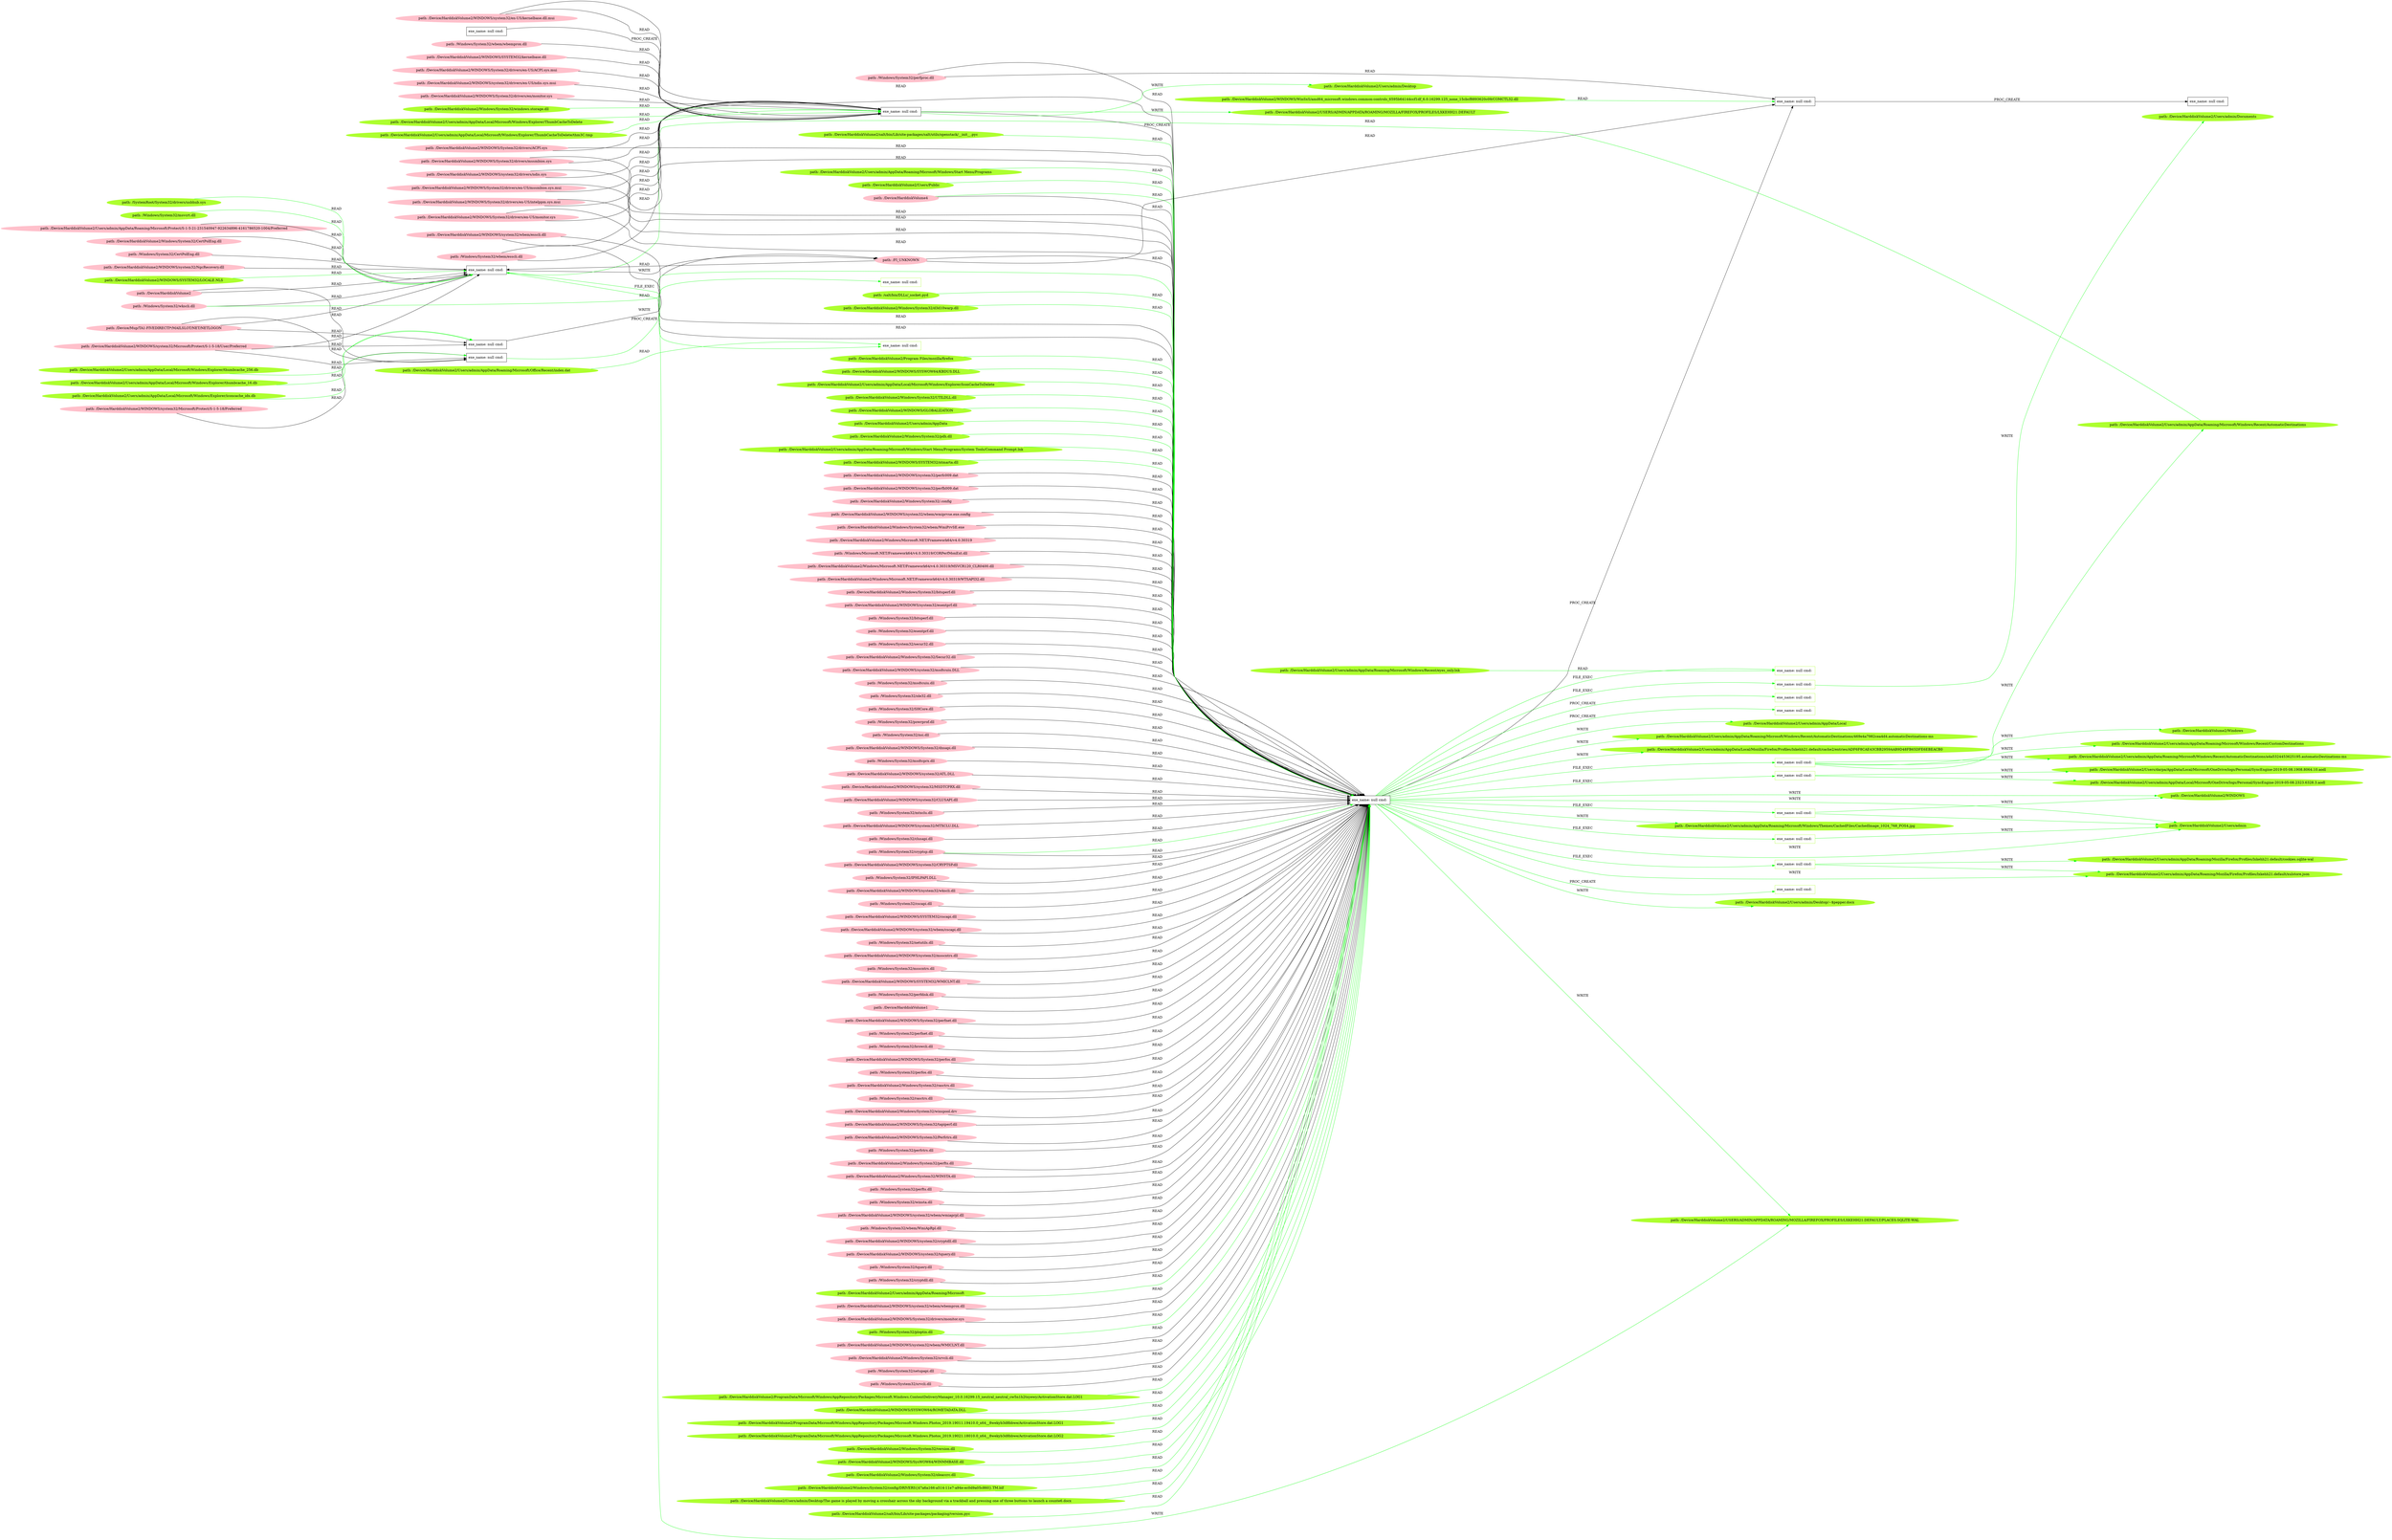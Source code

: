 digraph {
	rankdir=LR
	24 [label="exe_name: null cmd: " color=black shape=box style=solid]
	221 [label="exe_name: null cmd: " color=greenyellow shape=box style=solid]
	24 -> 221 [label=FILE_EXEC color=green]
	32 [label="exe_name: null cmd: " color=black shape=box style=solid]
	236 [label="exe_name: null cmd: " color=greenyellow shape=box style=solid]
	32 -> 236 [label=FILE_EXEC color=green]
	32 [label="exe_name: null cmd: " color=black shape=box style=solid]
	244 [label="exe_name: null cmd: " color=greenyellow shape=box style=solid]
	32 -> 244 [label=FILE_EXEC color=green]
	32 [label="exe_name: null cmd: " color=black shape=box style=solid]
	247 [label="exe_name: null cmd: " color=greenyellow shape=box style=solid]
	32 -> 247 [label=FILE_EXEC color=green]
	32 [label="exe_name: null cmd: " color=black shape=box style=solid]
	259 [label="exe_name: null cmd: " color=greenyellow shape=box style=solid]
	32 -> 259 [label=FILE_EXEC color=green]
	32 [label="exe_name: null cmd: " color=black shape=box style=solid]
	272 [label="exe_name: null cmd: " color=greenyellow shape=box style=solid]
	32 -> 272 [label=FILE_EXEC color=green]
	32 [label="exe_name: null cmd: " color=black shape=box style=solid]
	277 [label="exe_name: null cmd: " color=greenyellow shape=box style=solid]
	32 -> 277 [label=FILE_EXEC color=green]
	32 [label="exe_name: null cmd: " color=black shape=box style=solid]
	289 [label="exe_name: null cmd: " color=greenyellow shape=box style=solid]
	32 -> 289 [label=FILE_EXEC color=green]
	32 [label="exe_name: null cmd: " color=black shape=box style=solid]
	233 [label="path: /Device/HarddiskVolume2/Users/admin/AppData/Roaming/Microsoft/Windows/Themes/CachedFiles/CachedImage_1024_768_POS4.jpg" color=greenyellow shape=oval style=filled]
	32 -> 233 [label=WRITE color=green]
	243 [label="path: /Device/HarddiskVolume2/Users/Public" color=greenyellow shape=oval style=filled]
	32 [label="exe_name: null cmd: " color=black shape=box style=solid]
	243 -> 32 [label=READ color=green]
	220 [label="path: /Device/HarddiskVolume2/Users/admin/AppData/Roaming/Microsoft/Windows/Recent/AutomaticDestinations" color=greenyellow shape=oval style=filled]
	24 [label="exe_name: null cmd: " color=black shape=box style=solid]
	220 -> 24 [label=READ color=green]
	213 [label="path: /Device/HarddiskVolume2/WINDOWS/system32/Microsoft/Protect/S-1-5-18/User/Preferred" color=pink shape=oval style=filled]
	22 [label="exe_name: null cmd: " color=black shape=box style=solid]
	213 -> 22 [label=READ color=black]
	126 [label="path: /Device/HarddiskVolume4" color=pink shape=oval style=filled]
	32 [label="exe_name: null cmd: " color=black shape=box style=solid]
	126 -> 32 [label=READ color=green]
	202 [label="path: /Windows/System32/wkscli.dll" color=pink shape=oval style=filled]
	32 [label="exe_name: null cmd: " color=black shape=box style=solid]
	202 -> 32 [label=READ color=green]
	87 [label="exe_name: null cmd: " color=black shape=box style=solid]
	26 [label="exe_name: null cmd: " color=black shape=box style=solid]
	87 -> 26 [label=PROC_CREATE color=black]
	213 [label="path: /Device/HarddiskVolume2/WINDOWS/system32/Microsoft/Protect/S-1-5-18/User/Preferred" color=pink shape=oval style=filled]
	24 [label="exe_name: null cmd: " color=black shape=box style=solid]
	213 -> 24 [label=READ color=black]
	178 [label="path: /Windows/System32/wbem/wbemprox.dll" color=pink shape=oval style=filled]
	26 [label="exe_name: null cmd: " color=black shape=box style=solid]
	178 -> 26 [label=READ color=black]
	200 [label="path: /Device/HarddiskVolume2/WINDOWS/SYSTEM32/kernelbase.dll" color=pink shape=oval style=filled]
	26 [label="exe_name: null cmd: " color=black shape=box style=solid]
	200 -> 26 [label=READ color=black]
	153 [label="path: /Device/HarddiskVolume2/WINDOWS/system32/en-US/kernelbase.dll.mui" color=pink shape=oval style=filled]
	26 [label="exe_name: null cmd: " color=black shape=box style=solid]
	153 -> 26 [label=READ color=black]
	205 [label="path: /Device/HarddiskVolume2/WINDOWS/System32/drivers/en-US/ACPI.sys.mui" color=pink shape=oval style=filled]
	26 [label="exe_name: null cmd: " color=black shape=box style=solid]
	205 -> 26 [label=READ color=black]
	207 [label="path: /Device/HarddiskVolume2/WINDOWS/System32/drivers/ACPI.sys" color=pink shape=oval style=filled]
	26 [label="exe_name: null cmd: " color=black shape=box style=solid]
	207 -> 26 [label=READ color=black]
	149 [label="path: /Device/HarddiskVolume2/WINDOWS/System32/drivers/mssmbios.sys" color=pink shape=oval style=filled]
	26 [label="exe_name: null cmd: " color=black shape=box style=solid]
	149 -> 26 [label=READ color=black]
	151 [label="path: /Device/HarddiskVolume2/WINDOWS/system32/drivers/ndis.sys" color=pink shape=oval style=filled]
	26 [label="exe_name: null cmd: " color=black shape=box style=solid]
	151 -> 26 [label=READ color=black]
	170 [label="path: /Device/HarddiskVolume2/WINDOWS/system32/drivers/en-US/ndis.sys.mui" color=pink shape=oval style=filled]
	26 [label="exe_name: null cmd: " color=black shape=box style=solid]
	170 -> 26 [label=READ color=black]
	164 [label="path: /Device/HarddiskVolume2/WINDOWS/System32/drivers/en-US/mssmbios.sys.mui" color=pink shape=oval style=filled]
	26 [label="exe_name: null cmd: " color=black shape=box style=solid]
	164 -> 26 [label=READ color=black]
	203 [label="path: /Device/HarddiskVolume2/WINDOWS/System32/drivers/en-US/intelppm.sys.mui" color=pink shape=oval style=filled]
	26 [label="exe_name: null cmd: " color=black shape=box style=solid]
	203 -> 26 [label=READ color=black]
	160 [label="path: /Device/HarddiskVolume2/WINDOWS/System32/drivers/en-US/monitor.sys" color=pink shape=oval style=filled]
	26 [label="exe_name: null cmd: " color=black shape=box style=solid]
	160 -> 26 [label=READ color=black]
	166 [label="path: /Device/HarddiskVolume2/WINDOWS/System32/drivers/en/monitor.sys" color=pink shape=oval style=filled]
	26 [label="exe_name: null cmd: " color=black shape=box style=solid]
	166 -> 26 [label=READ color=black]
	213 [label="path: /Device/HarddiskVolume2/WINDOWS/system32/Microsoft/Protect/S-1-5-18/User/Preferred" color=pink shape=oval style=filled]
	25 [label="exe_name: null cmd: " color=black shape=box style=solid]
	213 -> 25 [label=READ color=black]
	295 [label="path: /Device/HarddiskVolume2/WINDOWS/WinSxS/amd64_microsoft.windows.common-controls_6595b64144ccf1df_6.0.16299.125_none_15cbcf8893620c09/COMCTL32.dll" color=greenyellow shape=oval style=filled]
	0 [label="exe_name: null cmd: " color=black shape=box style=solid]
	295 -> 0 [label=READ color=green]
	232 [label="path: /Device/HarddiskVolume2/Windows/System32/windows.storage.dll" color=greenyellow shape=oval style=filled]
	26 [label="exe_name: null cmd: " color=black shape=box style=solid]
	232 -> 26 [label=READ color=green]
	263 [label="path: /Device/HarddiskVolume2/Users/admin/AppData/Local/Microsoft/Windows/Explorer/IconCacheToDelete" color=greenyellow shape=oval style=filled]
	32 [label="exe_name: null cmd: " color=black shape=box style=solid]
	263 -> 32 [label=READ color=green]
	196 [label="path: /Device/HarddiskVolume2" color=pink shape=oval style=filled]
	24 [label="exe_name: null cmd: " color=black shape=box style=solid]
	196 -> 24 [label=READ color=black]
	73 [label="path: /Device/HarddiskVolume2/WINDOWS/system32/Microsoft/Protect/S-1-5-18/Preferred" color=pink shape=oval style=filled]
	25 [label="exe_name: null cmd: " color=black shape=box style=solid]
	73 -> 25 [label=READ color=black]
	174 [label="path: /Device/HarddiskVolume2/WINDOWS/system32/wbem/esscli.dll" color=pink shape=oval style=filled]
	26 [label="exe_name: null cmd: " color=black shape=box style=solid]
	174 -> 26 [label=READ color=black]
	189 [label="path: /Windows/System32/wbem/esscli.dll" color=pink shape=oval style=filled]
	26 [label="exe_name: null cmd: " color=black shape=box style=solid]
	189 -> 26 [label=READ color=black]
	287 [label="path: /Device/HarddiskVolume2/Windows/System32/UTILDLL.dll" color=greenyellow shape=oval style=filled]
	32 [label="exe_name: null cmd: " color=black shape=box style=solid]
	287 -> 32 [label=READ color=green]
	210 [label="path: /Device/HarddiskVolume2/Users/admin/AppData/Roaming/Microsoft/Protect/S-1-5-21-231540947-922634896-4161786520-1004/Preferred" color=pink shape=oval style=filled]
	24 [label="exe_name: null cmd: " color=black shape=box style=solid]
	210 -> 24 [label=READ color=black]
	282 [label="path: /Device/HarddiskVolume2/WINDOWS/GLOBALIZATION" color=greenyellow shape=oval style=filled]
	32 [label="exe_name: null cmd: " color=black shape=box style=solid]
	282 -> 32 [label=READ color=green]
	68 [label="path: /Device/HarddiskVolume2/Windows/System32/CertPolEng.dll" color=pink shape=oval style=filled]
	24 [label="exe_name: null cmd: " color=black shape=box style=solid]
	68 -> 24 [label=READ color=black]
	72 [label="path: /Windows/System32/CertPolEng.dll" color=pink shape=oval style=filled]
	24 [label="exe_name: null cmd: " color=black shape=box style=solid]
	72 -> 24 [label=READ color=black]
	114 [label="path: /Device/HarddiskVolume2/WINDOWS/system32/NgcRecovery.dll" color=pink shape=oval style=filled]
	24 [label="exe_name: null cmd: " color=black shape=box style=solid]
	114 -> 24 [label=READ color=black]
	202 [label="path: /Windows/System32/wkscli.dll" color=pink shape=oval style=filled]
	24 [label="exe_name: null cmd: " color=black shape=box style=solid]
	202 -> 24 [label=READ color=black]
	24 [label="exe_name: null cmd: " color=black shape=box style=solid]
	181 [label="path: /FI_UNKNOWN" color=pink shape=oval style=filled]
	24 -> 181 [label=WRITE color=black]
	155 [label="path: /Device/Mup/TA1-FIVEDIRECTI*/MAILSLOT/NET/NETLOGON" color=pink shape=oval style=filled]
	24 [label="exe_name: null cmd: " color=black shape=box style=solid]
	155 -> 24 [label=READ color=black]
	230 [label="path: /Device/HarddiskVolume2/Users/admin/AppData/Local/Microsoft/Windows/Explorer/ThumbCacheToDelete" color=greenyellow shape=oval style=filled]
	26 [label="exe_name: null cmd: " color=black shape=box style=solid]
	230 -> 26 [label=READ color=green]
	231 [label="path: /Device/HarddiskVolume2/Users/admin/AppData/Local/Microsoft/Windows/Explorer/ThumbCacheToDelete/thm3C.tmp" color=greenyellow shape=oval style=filled]
	26 [label="exe_name: null cmd: " color=black shape=box style=solid]
	231 -> 26 [label=READ color=green]
	181 [label="path: /FI_UNKNOWN" color=pink shape=oval style=filled]
	24 [label="exe_name: null cmd: " color=black shape=box style=solid]
	181 -> 24 [label=READ color=black]
	288 [label="path: /Device/HarddiskVolume2/Users/admin/AppData" color=greenyellow shape=oval style=filled]
	32 [label="exe_name: null cmd: " color=black shape=box style=solid]
	288 -> 32 [label=READ color=green]
	26 [label="exe_name: null cmd: " color=black shape=box style=solid]
	32 [label="exe_name: null cmd: " color=black shape=box style=solid]
	26 -> 32 [label=PROC_CREATE color=black]
	242 [label="path: /Device/HarddiskVolume2/Windows/System32/pdh.dll" color=greenyellow shape=oval style=filled]
	32 [label="exe_name: null cmd: " color=black shape=box style=solid]
	242 -> 32 [label=READ color=green]
	196 [label="path: /Device/HarddiskVolume2" color=pink shape=oval style=filled]
	25 [label="exe_name: null cmd: " color=black shape=box style=solid]
	196 -> 25 [label=READ color=black]
	241 [label="path: /Device/HarddiskVolume2/Users/admin/AppData/Roaming/Microsoft/Windows/Start Menu/Programs/System Tools/Command Prompt.lnk" color=greenyellow shape=oval style=filled]
	32 [label="exe_name: null cmd: " color=black shape=box style=solid]
	241 -> 32 [label=READ color=green]
	276 [label="path: /Device/HarddiskVolume2/WINDOWS/SYSTEM32/ntmarta.dll" color=greenyellow shape=oval style=filled]
	32 [label="exe_name: null cmd: " color=black shape=box style=solid]
	276 -> 32 [label=READ color=green]
	226 [label="path: /Device/HarddiskVolume2/Users/admin/AppData/Local/Microsoft/Windows/Explorer/iconcache_idx.db" color=greenyellow shape=oval style=filled]
	25 [label="exe_name: null cmd: " color=black shape=box style=solid]
	226 -> 25 [label=READ color=green]
	155 [label="path: /Device/Mup/TA1-FIVEDIRECTI*/MAILSLOT/NET/NETLOGON" color=pink shape=oval style=filled]
	25 [label="exe_name: null cmd: " color=black shape=box style=solid]
	155 -> 25 [label=READ color=black]
	218 [label="path: /Device/HarddiskVolume2/Users/admin/AppData/Local/Microsoft/Windows/Explorer/thumbcache_256.db" color=greenyellow shape=oval style=filled]
	22 [label="exe_name: null cmd: " color=black shape=box style=solid]
	218 -> 22 [label=READ color=green]
	13 [label="path: /Device/HarddiskVolume2/WINDOWS/system32/perfc009.dat" color=pink shape=oval style=filled]
	32 [label="exe_name: null cmd: " color=black shape=box style=solid]
	13 -> 32 [label=READ color=black]
	119 [label="path: /Device/HarddiskVolume2/WINDOWS/system32/perfh009.dat" color=pink shape=oval style=filled]
	32 [label="exe_name: null cmd: " color=black shape=box style=solid]
	119 -> 32 [label=READ color=black]
	43 [label="path: /Device/HarddiskVolume2/Windows/System32/.config" color=pink shape=oval style=filled]
	32 [label="exe_name: null cmd: " color=black shape=box style=solid]
	43 -> 32 [label=READ color=black]
	112 [label="path: /Device/HarddiskVolume2/WINDOWS/system32/wbem/wmiprvse.exe.config" color=pink shape=oval style=filled]
	32 [label="exe_name: null cmd: " color=black shape=box style=solid]
	112 -> 32 [label=READ color=black]
	12 [label="path: /Device/HarddiskVolume2/Windows/System32/wbem/WmiPrvSE.exe" color=pink shape=oval style=filled]
	32 [label="exe_name: null cmd: " color=black shape=box style=solid]
	12 -> 32 [label=READ color=black]
	57 [label="path: /Device/HarddiskVolume2/Windows/Microsoft.NET/Framework64/v4.0.30319" color=pink shape=oval style=filled]
	32 [label="exe_name: null cmd: " color=black shape=box style=solid]
	57 -> 32 [label=READ color=black]
	141 [label="path: /Windows/Microsoft.NET/Framework64/v4.0.30319/CORPerfMonExt.dll" color=pink shape=oval style=filled]
	32 [label="exe_name: null cmd: " color=black shape=box style=solid]
	141 -> 32 [label=READ color=black]
	90 [label="path: /Device/HarddiskVolume2/Windows/Microsoft.NET/Framework64/v4.0.30319/MSVCR120_CLR0400.dll" color=pink shape=oval style=filled]
	32 [label="exe_name: null cmd: " color=black shape=box style=solid]
	90 -> 32 [label=READ color=black]
	55 [label="path: /Device/HarddiskVolume2/Windows/Microsoft.NET/Framework64/v4.0.30319/WTSAPI32.dll" color=pink shape=oval style=filled]
	32 [label="exe_name: null cmd: " color=black shape=box style=solid]
	55 -> 32 [label=READ color=black]
	103 [label="path: /Device/HarddiskVolume2/Windows/System32/bitsperf.dll" color=pink shape=oval style=filled]
	32 [label="exe_name: null cmd: " color=black shape=box style=solid]
	103 -> 32 [label=READ color=black]
	11 [label="path: /Device/HarddiskVolume2/WINDOWS/system32/esentprf.dll" color=pink shape=oval style=filled]
	32 [label="exe_name: null cmd: " color=black shape=box style=solid]
	11 -> 32 [label=READ color=black]
	135 [label="path: /Windows/System32/bitsperf.dll" color=pink shape=oval style=filled]
	32 [label="exe_name: null cmd: " color=black shape=box style=solid]
	135 -> 32 [label=READ color=black]
	145 [label="path: /Windows/System32/esentprf.dll" color=pink shape=oval style=filled]
	32 [label="exe_name: null cmd: " color=black shape=box style=solid]
	145 -> 32 [label=READ color=black]
	98 [label="path: /Windows/System32/secur32.dll" color=pink shape=oval style=filled]
	32 [label="exe_name: null cmd: " color=black shape=box style=solid]
	98 -> 32 [label=READ color=black]
	139 [label="path: /Device/HarddiskVolume2/Windows/System32/Secur32.dll" color=pink shape=oval style=filled]
	32 [label="exe_name: null cmd: " color=black shape=box style=solid]
	139 -> 32 [label=READ color=black]
	142 [label="path: /Device/HarddiskVolume2/WINDOWS/system32/msdtcuiu.DLL" color=pink shape=oval style=filled]
	32 [label="exe_name: null cmd: " color=black shape=box style=solid]
	142 -> 32 [label=READ color=black]
	128 [label="path: /Windows/System32/msdtcuiu.dll" color=pink shape=oval style=filled]
	32 [label="exe_name: null cmd: " color=black shape=box style=solid]
	128 -> 32 [label=READ color=black]
	91 [label="path: /Windows/System32/ole32.dll" color=pink shape=oval style=filled]
	32 [label="exe_name: null cmd: " color=black shape=box style=solid]
	91 -> 32 [label=READ color=black]
	137 [label="path: /Windows/System32/SHCore.dll" color=pink shape=oval style=filled]
	32 [label="exe_name: null cmd: " color=black shape=box style=solid]
	137 -> 32 [label=READ color=black]
	62 [label="path: /Windows/System32/powrprof.dll" color=pink shape=oval style=filled]
	32 [label="exe_name: null cmd: " color=black shape=box style=solid]
	62 -> 32 [label=READ color=black]
	61 [label="path: /Windows/System32/nsi.dll" color=pink shape=oval style=filled]
	32 [label="exe_name: null cmd: " color=black shape=box style=solid]
	61 -> 32 [label=READ color=black]
	191 [label="path: /Device/HarddiskVolume2/WINDOWS/System32/dnsapi.dll" color=pink shape=oval style=filled]
	32 [label="exe_name: null cmd: " color=black shape=box style=solid]
	191 -> 32 [label=READ color=black]
	88 [label="path: /Windows/System32/msdtcprx.dll" color=pink shape=oval style=filled]
	32 [label="exe_name: null cmd: " color=black shape=box style=solid]
	88 -> 32 [label=READ color=black]
	148 [label="path: /Device/HarddiskVolume2/WINDOWS/system32/ATL.DLL" color=pink shape=oval style=filled]
	32 [label="exe_name: null cmd: " color=black shape=box style=solid]
	148 -> 32 [label=READ color=black]
	49 [label="path: /Device/HarddiskVolume2/WINDOWS/system32/MSDTCPRX.dll" color=pink shape=oval style=filled]
	32 [label="exe_name: null cmd: " color=black shape=box style=solid]
	49 -> 32 [label=READ color=black]
	15 [label="path: /Device/HarddiskVolume2/WINDOWS/system32/CLUSAPI.dll" color=pink shape=oval style=filled]
	32 [label="exe_name: null cmd: " color=black shape=box style=solid]
	15 -> 32 [label=READ color=black]
	121 [label="path: /Windows/System32/mtxclu.dll" color=pink shape=oval style=filled]
	32 [label="exe_name: null cmd: " color=black shape=box style=solid]
	121 -> 32 [label=READ color=black]
	56 [label="path: /Device/HarddiskVolume2/WINDOWS/system32/MTXCLU.DLL" color=pink shape=oval style=filled]
	32 [label="exe_name: null cmd: " color=black shape=box style=solid]
	56 -> 32 [label=READ color=black]
	106 [label="path: /Windows/System32/clusapi.dll" color=pink shape=oval style=filled]
	32 [label="exe_name: null cmd: " color=black shape=box style=solid]
	106 -> 32 [label=READ color=black]
	124 [label="path: /Windows/System32/cryptsp.dll" color=pink shape=oval style=filled]
	32 [label="exe_name: null cmd: " color=black shape=box style=solid]
	124 -> 32 [label=READ color=black]
	132 [label="path: /Device/HarddiskVolume2/WINDOWS/system32/CRYPTSP.dll" color=pink shape=oval style=filled]
	32 [label="exe_name: null cmd: " color=black shape=box style=solid]
	132 -> 32 [label=READ color=black]
	65 [label="path: /Windows/System32/IPHLPAPI.DLL" color=pink shape=oval style=filled]
	32 [label="exe_name: null cmd: " color=black shape=box style=solid]
	65 -> 32 [label=READ color=black]
	173 [label="path: /Device/HarddiskVolume2/WINDOWS/system32/wkscli.dll" color=pink shape=oval style=filled]
	32 [label="exe_name: null cmd: " color=black shape=box style=solid]
	173 -> 32 [label=READ color=black]
	14 [label="path: /Windows/System32/cscapi.dll" color=pink shape=oval style=filled]
	32 [label="exe_name: null cmd: " color=black shape=box style=solid]
	14 -> 32 [label=READ color=black]
	59 [label="path: /Device/HarddiskVolume2/WINDOWS/SYSTEM32/cscapi.dll" color=pink shape=oval style=filled]
	32 [label="exe_name: null cmd: " color=black shape=box style=solid]
	59 -> 32 [label=READ color=black]
	69 [label="path: /Device/HarddiskVolume2/WINDOWS/system32/wbem/cscapi.dll" color=pink shape=oval style=filled]
	32 [label="exe_name: null cmd: " color=black shape=box style=solid]
	69 -> 32 [label=READ color=black]
	117 [label="path: /Windows/System32/netutils.dll" color=pink shape=oval style=filled]
	32 [label="exe_name: null cmd: " color=black shape=box style=solid]
	117 -> 32 [label=READ color=black]
	48 [label="path: /Device/HarddiskVolume2/WINDOWS/system32/msscntrs.dll" color=pink shape=oval style=filled]
	32 [label="exe_name: null cmd: " color=black shape=box style=solid]
	48 -> 32 [label=READ color=black]
	81 [label="path: /Windows/System32/msscntrs.dll" color=pink shape=oval style=filled]
	32 [label="exe_name: null cmd: " color=black shape=box style=solid]
	81 -> 32 [label=READ color=black]
	19 [label="path: /Device/HarddiskVolume2/WINDOWS/SYSTEM32/WMICLNT.dll" color=pink shape=oval style=filled]
	32 [label="exe_name: null cmd: " color=black shape=box style=solid]
	19 -> 32 [label=READ color=black]
	122 [label="path: /Windows/System32/perfdisk.dll" color=pink shape=oval style=filled]
	32 [label="exe_name: null cmd: " color=black shape=box style=solid]
	122 -> 32 [label=READ color=black]
	78 [label="path: /Device/HarddiskVolume1" color=pink shape=oval style=filled]
	32 [label="exe_name: null cmd: " color=black shape=box style=solid]
	78 -> 32 [label=READ color=black]
	126 [label="path: /Device/HarddiskVolume4" color=pink shape=oval style=filled]
	32 [label="exe_name: null cmd: " color=black shape=box style=solid]
	126 -> 32 [label=READ color=black]
	45 [label="path: /Device/HarddiskVolume2/WINDOWS/System32/perfnet.dll" color=pink shape=oval style=filled]
	32 [label="exe_name: null cmd: " color=black shape=box style=solid]
	45 -> 32 [label=READ color=black]
	74 [label="path: /Windows/System32/perfnet.dll" color=pink shape=oval style=filled]
	32 [label="exe_name: null cmd: " color=black shape=box style=solid]
	74 -> 32 [label=READ color=black]
	181 [label="path: /FI_UNKNOWN" color=pink shape=oval style=filled]
	32 [label="exe_name: null cmd: " color=black shape=box style=solid]
	181 -> 32 [label=READ color=black]
	101 [label="path: /Windows/System32/browcli.dll" color=pink shape=oval style=filled]
	32 [label="exe_name: null cmd: " color=black shape=box style=solid]
	101 -> 32 [label=READ color=black]
	127 [label="path: /Device/HarddiskVolume2/WINDOWS/System32/perfos.dll" color=pink shape=oval style=filled]
	32 [label="exe_name: null cmd: " color=black shape=box style=solid]
	127 -> 32 [label=READ color=black]
	2 [label="path: /Windows/System32/perfos.dll" color=pink shape=oval style=filled]
	32 [label="exe_name: null cmd: " color=black shape=box style=solid]
	2 -> 32 [label=READ color=black]
	193 [label="path: /Windows/System32/perfproc.dll" color=pink shape=oval style=filled]
	32 [label="exe_name: null cmd: " color=black shape=box style=solid]
	193 -> 32 [label=READ color=black]
	44 [label="path: /Device/HarddiskVolume2/Windows/System32/rasctrs.dll" color=pink shape=oval style=filled]
	32 [label="exe_name: null cmd: " color=black shape=box style=solid]
	44 -> 32 [label=READ color=black]
	83 [label="path: /Windows/System32/rasctrs.dll" color=pink shape=oval style=filled]
	32 [label="exe_name: null cmd: " color=black shape=box style=solid]
	83 -> 32 [label=READ color=black]
	50 [label="path: /Device/HarddiskVolume2/Windows/System32/winspool.drv" color=pink shape=oval style=filled]
	32 [label="exe_name: null cmd: " color=black shape=box style=solid]
	50 -> 32 [label=READ color=black]
	140 [label="path: /Device/HarddiskVolume2/WINDOWS/System32/tapiperf.dll" color=pink shape=oval style=filled]
	32 [label="exe_name: null cmd: " color=black shape=box style=solid]
	140 -> 32 [label=READ color=black]
	30 [label="path: /Device/HarddiskVolume2/WINDOWS/System32/Perfctrs.dll" color=pink shape=oval style=filled]
	32 [label="exe_name: null cmd: " color=black shape=box style=solid]
	30 -> 32 [label=READ color=black]
	82 [label="path: /Windows/System32/perfctrs.dll" color=pink shape=oval style=filled]
	32 [label="exe_name: null cmd: " color=black shape=box style=solid]
	82 -> 32 [label=READ color=black]
	29 [label="path: /Device/HarddiskVolume2/Windows/System32/perfts.dll" color=pink shape=oval style=filled]
	32 [label="exe_name: null cmd: " color=black shape=box style=solid]
	29 -> 32 [label=READ color=black]
	58 [label="path: /Device/HarddiskVolume2/Windows/System32/WINSTA.dll" color=pink shape=oval style=filled]
	32 [label="exe_name: null cmd: " color=black shape=box style=solid]
	58 -> 32 [label=READ color=black]
	102 [label="path: /Windows/System32/perfts.dll" color=pink shape=oval style=filled]
	32 [label="exe_name: null cmd: " color=black shape=box style=solid]
	102 -> 32 [label=READ color=black]
	93 [label="path: /Windows/System32/winsta.dll" color=pink shape=oval style=filled]
	32 [label="exe_name: null cmd: " color=black shape=box style=solid]
	93 -> 32 [label=READ color=black]
	27 [label="path: /Device/HarddiskVolume2/WINDOWS/system32/wbem/wmiaprpl.dll" color=pink shape=oval style=filled]
	32 [label="exe_name: null cmd: " color=black shape=box style=solid]
	27 -> 32 [label=READ color=black]
	147 [label="path: /Windows/System32/wbem/WmiApRpl.dll" color=pink shape=oval style=filled]
	32 [label="exe_name: null cmd: " color=black shape=box style=solid]
	147 -> 32 [label=READ color=black]
	96 [label="path: /Device/HarddiskVolume2/WINDOWS/system32/cryptdll.dll" color=pink shape=oval style=filled]
	32 [label="exe_name: null cmd: " color=black shape=box style=solid]
	96 -> 32 [label=READ color=black]
	97 [label="path: /Device/HarddiskVolume2/WINDOWS/system32/tquery.dll" color=pink shape=oval style=filled]
	32 [label="exe_name: null cmd: " color=black shape=box style=solid]
	97 -> 32 [label=READ color=black]
	17 [label="path: /Windows/System32/tquery.dll" color=pink shape=oval style=filled]
	32 [label="exe_name: null cmd: " color=black shape=box style=solid]
	17 -> 32 [label=READ color=black]
	146 [label="path: /Windows/System32/cryptdll.dll" color=pink shape=oval style=filled]
	32 [label="exe_name: null cmd: " color=black shape=box style=solid]
	146 -> 32 [label=READ color=black]
	22 [label="exe_name: null cmd: " color=black shape=box style=solid]
	181 [label="path: /FI_UNKNOWN" color=pink shape=oval style=filled]
	22 -> 181 [label=WRITE color=black]
	155 [label="path: /Device/Mup/TA1-FIVEDIRECTI*/MAILSLOT/NET/NETLOGON" color=pink shape=oval style=filled]
	22 [label="exe_name: null cmd: " color=black shape=box style=solid]
	155 -> 22 [label=READ color=black]
	275 [label="path: /Device/HarddiskVolume2/Users/admin/AppData/Roaming/Microsoft" color=greenyellow shape=oval style=filled]
	32 [label="exe_name: null cmd: " color=black shape=box style=solid]
	275 -> 32 [label=READ color=green]
	174 [label="path: /Device/HarddiskVolume2/WINDOWS/system32/wbem/esscli.dll" color=pink shape=oval style=filled]
	32 [label="exe_name: null cmd: " color=black shape=box style=solid]
	174 -> 32 [label=READ color=black]
	189 [label="path: /Windows/System32/wbem/esscli.dll" color=pink shape=oval style=filled]
	32 [label="exe_name: null cmd: " color=black shape=box style=solid]
	189 -> 32 [label=READ color=black]
	163 [label="path: /Device/HarddiskVolume2/WINDOWS/system32/wbem/wbemprox.dll" color=pink shape=oval style=filled]
	32 [label="exe_name: null cmd: " color=black shape=box style=solid]
	163 -> 32 [label=READ color=black]
	153 [label="path: /Device/HarddiskVolume2/WINDOWS/system32/en-US/kernelbase.dll.mui" color=pink shape=oval style=filled]
	32 [label="exe_name: null cmd: " color=black shape=box style=solid]
	153 -> 32 [label=READ color=black]
	207 [label="path: /Device/HarddiskVolume2/WINDOWS/System32/drivers/ACPI.sys" color=pink shape=oval style=filled]
	32 [label="exe_name: null cmd: " color=black shape=box style=solid]
	207 -> 32 [label=READ color=black]
	149 [label="path: /Device/HarddiskVolume2/WINDOWS/System32/drivers/mssmbios.sys" color=pink shape=oval style=filled]
	32 [label="exe_name: null cmd: " color=black shape=box style=solid]
	149 -> 32 [label=READ color=black]
	151 [label="path: /Device/HarddiskVolume2/WINDOWS/system32/drivers/ndis.sys" color=pink shape=oval style=filled]
	32 [label="exe_name: null cmd: " color=black shape=box style=solid]
	151 -> 32 [label=READ color=black]
	164 [label="path: /Device/HarddiskVolume2/WINDOWS/System32/drivers/en-US/mssmbios.sys.mui" color=pink shape=oval style=filled]
	32 [label="exe_name: null cmd: " color=black shape=box style=solid]
	164 -> 32 [label=READ color=black]
	158 [label="path: /Device/HarddiskVolume2/WINDOWS/System32/drivers/monitor.sys" color=pink shape=oval style=filled]
	32 [label="exe_name: null cmd: " color=black shape=box style=solid]
	158 -> 32 [label=READ color=black]
	160 [label="path: /Device/HarddiskVolume2/WINDOWS/System32/drivers/en-US/monitor.sys" color=pink shape=oval style=filled]
	32 [label="exe_name: null cmd: " color=black shape=box style=solid]
	160 -> 32 [label=READ color=black]
	203 [label="path: /Device/HarddiskVolume2/WINDOWS/System32/drivers/en-US/intelppm.sys.mui" color=pink shape=oval style=filled]
	32 [label="exe_name: null cmd: " color=black shape=box style=solid]
	203 -> 32 [label=READ color=black]
	234 [label="path: /Windows/System32/ploptin.dll" color=greenyellow shape=oval style=filled]
	32 [label="exe_name: null cmd: " color=black shape=box style=solid]
	234 -> 32 [label=READ color=green]
	99 [label="path: /Device/HarddiskVolume2/WINDOWS/system32/wbem/WMICLNT.dll" color=pink shape=oval style=filled]
	32 [label="exe_name: null cmd: " color=black shape=box style=solid]
	99 -> 32 [label=READ color=black]
	34 [label="path: /Device/HarddiskVolume2/Windows/System32/srvcli.dll" color=pink shape=oval style=filled]
	32 [label="exe_name: null cmd: " color=black shape=box style=solid]
	34 -> 32 [label=READ color=black]
	54 [label="path: /Windows/System32/setupapi.dll" color=pink shape=oval style=filled]
	32 [label="exe_name: null cmd: " color=black shape=box style=solid]
	54 -> 32 [label=READ color=black]
	108 [label="path: /Windows/System32/srvcli.dll" color=pink shape=oval style=filled]
	32 [label="exe_name: null cmd: " color=black shape=box style=solid]
	108 -> 32 [label=READ color=black]
	32 [label="exe_name: null cmd: " color=black shape=box style=solid]
	0 [label="exe_name: null cmd: " color=black shape=box style=solid]
	32 -> 0 [label=PROC_CREATE color=black]
	181 [label="path: /FI_UNKNOWN" color=pink shape=oval style=filled]
	0 [label="exe_name: null cmd: " color=black shape=box style=solid]
	181 -> 0 [label=READ color=black]
	193 [label="path: /Windows/System32/perfproc.dll" color=pink shape=oval style=filled]
	0 [label="exe_name: null cmd: " color=black shape=box style=solid]
	193 -> 0 [label=READ color=black]
	0 [label="exe_name: null cmd: " color=black shape=box style=solid]
	1 [label="exe_name: null cmd: " color=black shape=box style=solid]
	0 -> 1 [label=PROC_CREATE color=black]
	246 [label="path: /Device/HarddiskVolume2/ProgramData/Microsoft/Windows/AppRepository/Packages/Microsoft.Windows.ContentDeliveryManager_10.0.16299.15_neutral_neutral_cw5n1h2txyewy/ActivationStore.dat.LOG1" color=greenyellow shape=oval style=filled]
	32 [label="exe_name: null cmd: " color=black shape=box style=solid]
	246 -> 32 [label=READ color=green]
	223 [label="path: /Device/HarddiskVolume2/WINDOWS/SYSTEM32/LOCALE.NLS" color=greenyellow shape=oval style=filled]
	24 [label="exe_name: null cmd: " color=black shape=box style=solid]
	223 -> 24 [label=READ color=green]
	256 [label="path: /Device/HarddiskVolume2/WINDOWS/SYSWOW64/ROMETADATA.DLL" color=greenyellow shape=oval style=filled]
	32 [label="exe_name: null cmd: " color=black shape=box style=solid]
	256 -> 32 [label=READ color=green]
	289 [label="exe_name: null cmd: " color=greenyellow shape=box style=solid]
	268 [label="path: /Device/HarddiskVolume2/WINDOWS" color=greenyellow shape=oval style=filled]
	289 -> 268 [label=WRITE color=green]
	289 [label="exe_name: null cmd: " color=greenyellow shape=box style=solid]
	260 [label="path: /Device/HarddiskVolume2/Users/admin" color=greenyellow shape=oval style=filled]
	289 -> 260 [label=WRITE color=green]
	32 [label="exe_name: null cmd: " color=black shape=box style=solid]
	279 [label="path: /Device/HarddiskVolume2/Users/admin/AppData/Roaming/Mozilla/Firefox/Profiles/lxkehh21.default/xulstore.json" color=greenyellow shape=oval style=filled]
	32 -> 279 [label=WRITE color=green]
	224 [label="path: /SystemRoot/System32/drivers/usbhub.sys" color=greenyellow shape=oval style=filled]
	24 [label="exe_name: null cmd: " color=black shape=box style=solid]
	224 -> 24 [label=READ color=green]
	277 [label="exe_name: null cmd: " color=greenyellow shape=box style=solid]
	278 [label="path: /Device/HarddiskVolume2/Users/admin/AppData/Roaming/Mozilla/Firefox/Profiles/lxkehh21.default/cookies.sqlite-wal" color=greenyellow shape=oval style=filled]
	277 -> 278 [label=WRITE color=green]
	277 [label="exe_name: null cmd: " color=greenyellow shape=box style=solid]
	279 [label="path: /Device/HarddiskVolume2/Users/admin/AppData/Roaming/Mozilla/Firefox/Profiles/lxkehh21.default/xulstore.json" color=greenyellow shape=oval style=filled]
	277 -> 279 [label=WRITE color=green]
	280 [label="path: /Device/HarddiskVolume2/ProgramData/Microsoft/Windows/AppRepository/Packages/Microsoft.Windows.Photos_2019.19011.19410.0_x64__8wekyb3d8bbwe/ActivationStore.dat.LOG1" color=greenyellow shape=oval style=filled]
	32 [label="exe_name: null cmd: " color=black shape=box style=solid]
	280 -> 32 [label=READ color=green]
	257 [label="path: /Device/HarddiskVolume2/ProgramData/Microsoft/Windows/AppRepository/Packages/Microsoft.Windows.Photos_2019.19021.18010.0_x64__8wekyb3d8bbwe/ActivationStore.dat.LOG2" color=greenyellow shape=oval style=filled]
	32 [label="exe_name: null cmd: " color=black shape=box style=solid]
	257 -> 32 [label=READ color=green]
	238 [label="path: /Device/HarddiskVolume2/Windows/System32/version.dll" color=greenyellow shape=oval style=filled]
	32 [label="exe_name: null cmd: " color=black shape=box style=solid]
	238 -> 32 [label=READ color=green]
	240 [label="path: /Device/HarddiskVolume2/WINDOWS/SysWOW64/WINMMBASE.dll" color=greenyellow shape=oval style=filled]
	32 [label="exe_name: null cmd: " color=black shape=box style=solid]
	240 -> 32 [label=READ color=green]
	245 [label="path: /Device/HarddiskVolume2/Users/admin/AppData/Roaming/Microsoft/Windows/Recent/eyes_only.lnk" color=greenyellow shape=oval style=filled]
	244 [label="exe_name: null cmd: " color=greenyellow shape=box style=solid]
	245 -> 244 [label=READ color=green]
	281 [label="path: /Device/HarddiskVolume2/Windows/System32/oleaccrc.dll" color=greenyellow shape=oval style=filled]
	32 [label="exe_name: null cmd: " color=black shape=box style=solid]
	281 -> 32 [label=READ color=green]
	32 [label="exe_name: null cmd: " color=black shape=box style=solid]
	260 [label="path: /Device/HarddiskVolume2/Users/admin" color=greenyellow shape=oval style=filled]
	32 -> 260 [label=WRITE color=green]
	272 [label="exe_name: null cmd: " color=greenyellow shape=box style=solid]
	273 [label="path: /Device/HarddiskVolume2/Users/admin/AppData/Local/Microsoft/OneDrive/logs/Personal/SyncEngine-2019-05-08.2323.6328.3.aodl" color=greenyellow shape=oval style=filled]
	272 -> 273 [label=WRITE color=green]
	272 [label="exe_name: null cmd: " color=greenyellow shape=box style=solid]
	274 [label="path: /Device/HarddiskVolume2/Users/darpa/AppData/Local/Microsoft/OneDrive/logs/Personal/SyncEngine-2019-05-08.1908.8064.10.aodl" color=greenyellow shape=oval style=filled]
	272 -> 274 [label=WRITE color=green]
	262 [label="path: /Device/HarddiskVolume2/Windows/System32/config/DRIVERS{47a6a166-a514-11e7-a94e-ec0d9a05c860}.TM.blf" color=greenyellow shape=oval style=filled]
	32 [label="exe_name: null cmd: " color=black shape=box style=solid]
	262 -> 32 [label=READ color=green]
	258 [label="path: /Device/HarddiskVolume2/Users/admin/Desktop/The game is played by moving a crosshair across the sky background via a trackball and pressing one of three buttons to launch a counte6.docx" color=greenyellow shape=oval style=filled]
	32 [label="exe_name: null cmd: " color=black shape=box style=solid]
	258 -> 32 [label=READ color=green]
	294 [label="path: /Device/HarddiskVolume2/salt/bin/Lib/site-packages/packaging/version.pyc" color=greenyellow shape=oval style=filled]
	32 [label="exe_name: null cmd: " color=black shape=box style=solid]
	294 -> 32 [label=READ color=green]
	270 [label="path: /Device/HarddiskVolume2/salt/bin/Lib/site-packages/salt/utils/openstack/__init__.pyc" color=greenyellow shape=oval style=filled]
	32 [label="exe_name: null cmd: " color=black shape=box style=solid]
	270 -> 32 [label=READ color=green]
	236 [label="exe_name: null cmd: " color=greenyellow shape=box style=solid]
	237 [label="path: /Device/HarddiskVolume2/Users/admin/Documents" color=greenyellow shape=oval style=filled]
	236 -> 237 [label=WRITE color=green]
	32 [label="exe_name: null cmd: " color=black shape=box style=solid]
	239 [label="exe_name: null cmd: " color=greenyellow shape=box style=solid]
	32 -> 239 [label=PROC_CREATE color=green]
	225 [label="path: /Windows/System32/msvcrt.dll" color=greenyellow shape=oval style=filled]
	24 [label="exe_name: null cmd: " color=black shape=box style=solid]
	225 -> 24 [label=READ color=green]
	283 [label="path: /Device/HarddiskVolume2/Users/admin/AppData/Roaming/Microsoft/Windows/Start Menu/Programs" color=greenyellow shape=oval style=filled]
	32 [label="exe_name: null cmd: " color=black shape=box style=solid]
	283 -> 32 [label=READ color=green]
	32 [label="exe_name: null cmd: " color=black shape=box style=solid]
	260 [label="path: /Device/HarddiskVolume2/Users/admin" color=greenyellow shape=oval style=filled]
	32 -> 260 [label=WRITE color=green]
	252 [label="path: /salt/bin/DLLs/_socket.pyd" color=greenyellow shape=oval style=filled]
	32 [label="exe_name: null cmd: " color=black shape=box style=solid]
	252 -> 32 [label=READ color=green]
	32 [label="exe_name: null cmd: " color=black shape=box style=solid]
	219 [label="path: /Device/HarddiskVolume2/USERS/ADMIN/APPDATA/ROAMING/MOZILLA/FIREFOX/PROFILES/LXKEHH21.DEFAULT/PLACES.SQLITE-WAL" color=greenyellow shape=oval style=filled]
	32 -> 219 [label=WRITE color=green]
	32 [label="exe_name: null cmd: " color=black shape=box style=solid]
	235 [label="path: /Device/HarddiskVolume2/Users/admin/Desktop/~$pepper.docx" color=greenyellow shape=oval style=filled]
	32 -> 235 [label=WRITE color=green]
	24 [label="exe_name: null cmd: " color=black shape=box style=solid]
	219 [label="path: /Device/HarddiskVolume2/USERS/ADMIN/APPDATA/ROAMING/MOZILLA/FIREFOX/PROFILES/LXKEHH21.DEFAULT/PLACES.SQLITE-WAL" color=greenyellow shape=oval style=filled]
	24 -> 219 [label=WRITE color=green]
	32 [label="exe_name: null cmd: " color=black shape=box style=solid]
	268 [label="path: /Device/HarddiskVolume2/WINDOWS" color=greenyellow shape=oval style=filled]
	32 -> 268 [label=WRITE color=green]
	32 [label="exe_name: null cmd: " color=black shape=box style=solid]
	254 [label="exe_name: null cmd: " color=greenyellow shape=box style=solid]
	32 -> 254 [label=PROC_CREATE color=green]
	32 [label="exe_name: null cmd: " color=black shape=box style=solid]
	265 [label="exe_name: null cmd: " color=greenyellow shape=box style=solid]
	32 -> 265 [label=PROC_CREATE color=green]
	25 [label="exe_name: null cmd: " color=black shape=box style=solid]
	227 [label="exe_name: null cmd: " color=greenyellow shape=box style=solid]
	25 -> 227 [label=PROC_CREATE color=green]
	222 [label="path: /Device/HarddiskVolume2/Users/admin/AppData/Roaming/Microsoft/Office/Recent/index.dat" color=greenyellow shape=oval style=filled]
	221 [label="exe_name: null cmd: " color=greenyellow shape=box style=solid]
	222 -> 221 [label=READ color=green]
	259 [label="exe_name: null cmd: " color=greenyellow shape=box style=solid]
	260 [label="path: /Device/HarddiskVolume2/Users/admin" color=greenyellow shape=oval style=filled]
	259 -> 260 [label=WRITE color=green]
	32 [label="exe_name: null cmd: " color=black shape=box style=solid]
	269 [label="path: /Device/HarddiskVolume2/Users/admin/AppData/Local" color=greenyellow shape=oval style=filled]
	32 -> 269 [label=WRITE color=green]
	267 [label="path: /Device/HarddiskVolume2/Windows/System32/d3d10warp.dll" color=greenyellow shape=oval style=filled]
	32 [label="exe_name: null cmd: " color=black shape=box style=solid]
	267 -> 32 [label=READ color=green]
	32 [label="exe_name: null cmd: " color=black shape=box style=solid]
	253 [label="path: /Device/HarddiskVolume2/Users/admin/AppData/Roaming/Microsoft/Windows/Recent/AutomaticDestinations/469e4a7982cea4d4.automaticDestinations-ms" color=greenyellow shape=oval style=filled]
	32 -> 253 [label=WRITE color=green]
	26 [label="exe_name: null cmd: " color=black shape=box style=solid]
	229 [label="path: /Device/HarddiskVolume2/USERS/ADMIN/APPDATA/ROAMING/MOZILLA/FIREFOX/PROFILES/LXKEHH21.DEFAULT" color=greenyellow shape=oval style=filled]
	26 -> 229 [label=WRITE color=green]
	124 [label="path: /Windows/System32/cryptsp.dll" color=pink shape=oval style=filled]
	32 [label="exe_name: null cmd: " color=black shape=box style=solid]
	124 -> 32 [label=READ color=green]
	266 [label="path: /Device/HarddiskVolume2/Program Files/mozilla/firefox" color=greenyellow shape=oval style=filled]
	32 [label="exe_name: null cmd: " color=black shape=box style=solid]
	266 -> 32 [label=READ color=green]
	217 [label="path: /Device/HarddiskVolume2/Users/admin/AppData/Local/Microsoft/Windows/Explorer/thumbcache_16.db" color=greenyellow shape=oval style=filled]
	22 [label="exe_name: null cmd: " color=black shape=box style=solid]
	217 -> 22 [label=READ color=green]
	247 [label="exe_name: null cmd: " color=greenyellow shape=box style=solid]
	220 [label="path: /Device/HarddiskVolume2/Users/admin/AppData/Roaming/Microsoft/Windows/Recent/AutomaticDestinations" color=greenyellow shape=oval style=filled]
	247 -> 220 [label=WRITE color=green]
	247 [label="exe_name: null cmd: " color=greenyellow shape=box style=solid]
	250 [label="path: /Device/HarddiskVolume2/Users/admin/AppData/Roaming/Microsoft/Windows/Recent/CustomDestinations" color=greenyellow shape=oval style=filled]
	247 -> 250 [label=WRITE color=green]
	247 [label="exe_name: null cmd: " color=greenyellow shape=box style=solid]
	251 [label="path: /Device/HarddiskVolume2/Users/admin/AppData/Roaming/Microsoft/Windows/Recent/AutomaticDestinations/a4a5324453625195.automaticDestinations-ms" color=greenyellow shape=oval style=filled]
	247 -> 251 [label=WRITE color=green]
	264 [label="path: /Device/HarddiskVolume2/WINDOWS/SYSWOW64/KBDUS.DLL" color=greenyellow shape=oval style=filled]
	32 [label="exe_name: null cmd: " color=black shape=box style=solid]
	264 -> 32 [label=READ color=green]
	247 [label="exe_name: null cmd: " color=greenyellow shape=box style=solid]
	249 [label="path: /Device/HarddiskVolume2/Windows" color=greenyellow shape=oval style=filled]
	247 -> 249 [label=WRITE color=green]
	32 [label="exe_name: null cmd: " color=black shape=box style=solid]
	293 [label="path: /Device/HarddiskVolume2/Users/admin/AppData/Local/Mozilla/Firefox/Profiles/lxkehh21.default/cache2/entries/ADF6F8CAE43CBB2959AAB9D48FB65DFE6EBEACB0" color=greenyellow shape=oval style=filled]
	32 -> 293 [label=WRITE color=green]
	26 [label="exe_name: null cmd: " color=black shape=box style=solid]
	228 [label="path: /Device/HarddiskVolume2/Users/admin/Desktop" color=greenyellow shape=oval style=filled]
	26 -> 228 [label=WRITE color=green]
}
